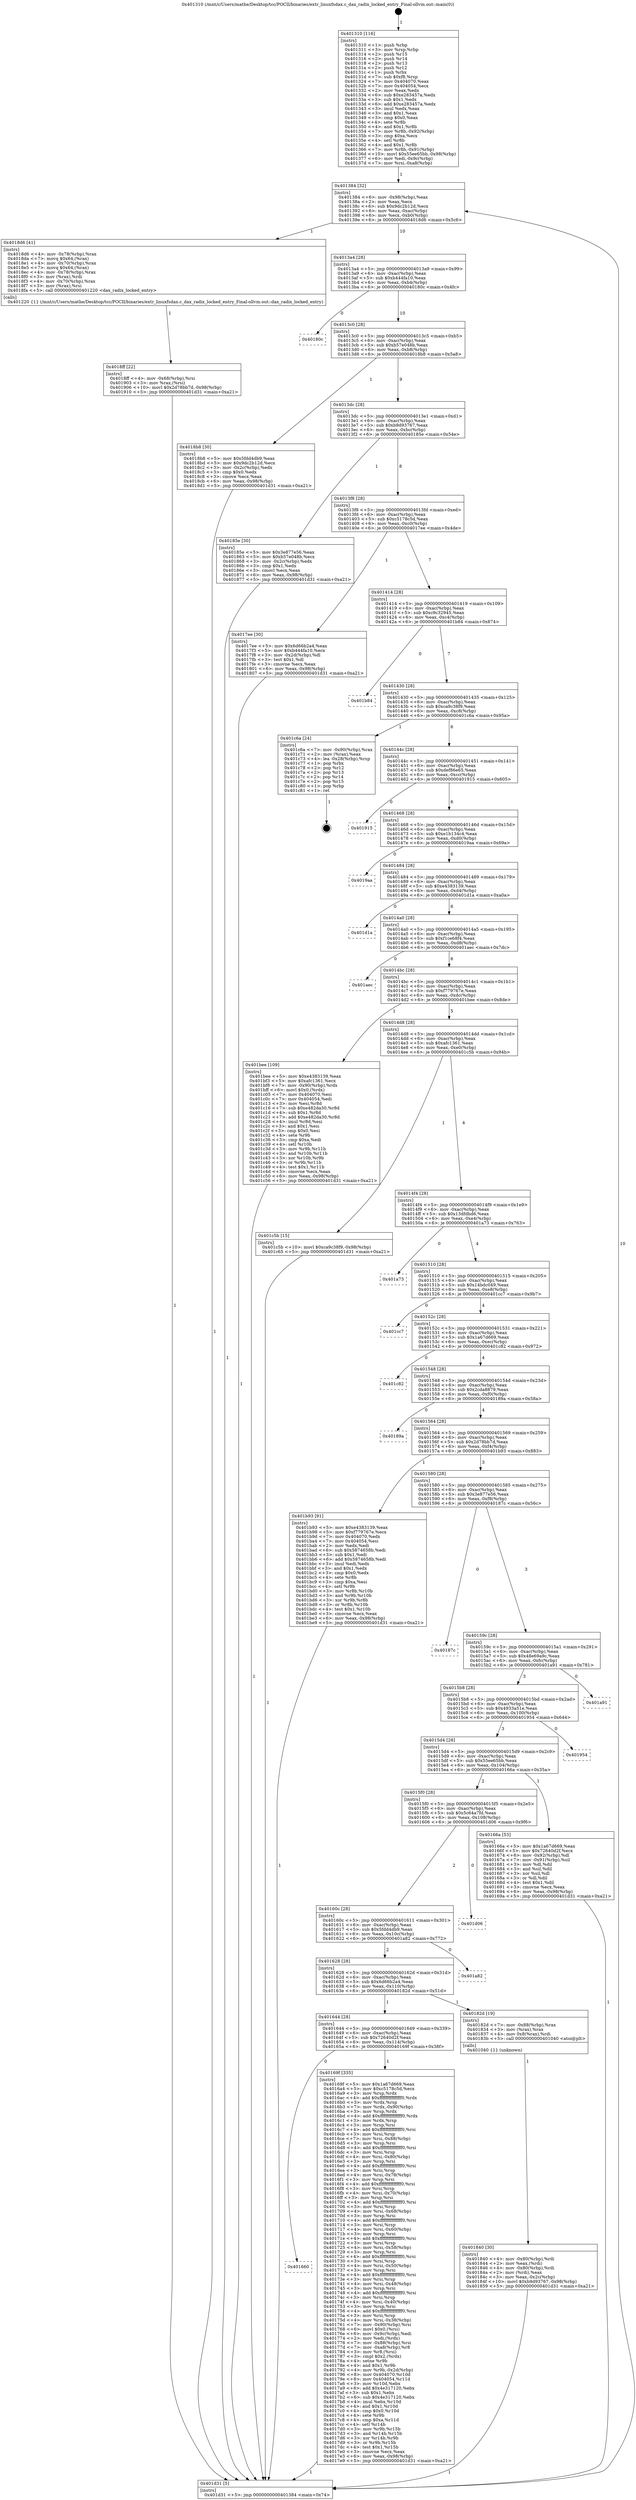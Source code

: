 digraph "0x401310" {
  label = "0x401310 (/mnt/c/Users/mathe/Desktop/tcc/POCII/binaries/extr_linuxfsdax.c_dax_radix_locked_entry_Final-ollvm.out::main(0))"
  labelloc = "t"
  node[shape=record]

  Entry [label="",width=0.3,height=0.3,shape=circle,fillcolor=black,style=filled]
  "0x401384" [label="{
     0x401384 [32]\l
     | [instrs]\l
     &nbsp;&nbsp;0x401384 \<+6\>: mov -0x98(%rbp),%eax\l
     &nbsp;&nbsp;0x40138a \<+2\>: mov %eax,%ecx\l
     &nbsp;&nbsp;0x40138c \<+6\>: sub $0x9dc2b12d,%ecx\l
     &nbsp;&nbsp;0x401392 \<+6\>: mov %eax,-0xac(%rbp)\l
     &nbsp;&nbsp;0x401398 \<+6\>: mov %ecx,-0xb0(%rbp)\l
     &nbsp;&nbsp;0x40139e \<+6\>: je 00000000004018d6 \<main+0x5c6\>\l
  }"]
  "0x4018d6" [label="{
     0x4018d6 [41]\l
     | [instrs]\l
     &nbsp;&nbsp;0x4018d6 \<+4\>: mov -0x78(%rbp),%rax\l
     &nbsp;&nbsp;0x4018da \<+7\>: movq $0x64,(%rax)\l
     &nbsp;&nbsp;0x4018e1 \<+4\>: mov -0x70(%rbp),%rax\l
     &nbsp;&nbsp;0x4018e5 \<+7\>: movq $0x64,(%rax)\l
     &nbsp;&nbsp;0x4018ec \<+4\>: mov -0x78(%rbp),%rax\l
     &nbsp;&nbsp;0x4018f0 \<+3\>: mov (%rax),%rdi\l
     &nbsp;&nbsp;0x4018f3 \<+4\>: mov -0x70(%rbp),%rax\l
     &nbsp;&nbsp;0x4018f7 \<+3\>: mov (%rax),%rsi\l
     &nbsp;&nbsp;0x4018fa \<+5\>: call 0000000000401220 \<dax_radix_locked_entry\>\l
     | [calls]\l
     &nbsp;&nbsp;0x401220 \{1\} (/mnt/c/Users/mathe/Desktop/tcc/POCII/binaries/extr_linuxfsdax.c_dax_radix_locked_entry_Final-ollvm.out::dax_radix_locked_entry)\l
  }"]
  "0x4013a4" [label="{
     0x4013a4 [28]\l
     | [instrs]\l
     &nbsp;&nbsp;0x4013a4 \<+5\>: jmp 00000000004013a9 \<main+0x99\>\l
     &nbsp;&nbsp;0x4013a9 \<+6\>: mov -0xac(%rbp),%eax\l
     &nbsp;&nbsp;0x4013af \<+5\>: sub $0xb444fa10,%eax\l
     &nbsp;&nbsp;0x4013b4 \<+6\>: mov %eax,-0xb4(%rbp)\l
     &nbsp;&nbsp;0x4013ba \<+6\>: je 000000000040180c \<main+0x4fc\>\l
  }"]
  Exit [label="",width=0.3,height=0.3,shape=circle,fillcolor=black,style=filled,peripheries=2]
  "0x40180c" [label="{
     0x40180c\l
  }", style=dashed]
  "0x4013c0" [label="{
     0x4013c0 [28]\l
     | [instrs]\l
     &nbsp;&nbsp;0x4013c0 \<+5\>: jmp 00000000004013c5 \<main+0xb5\>\l
     &nbsp;&nbsp;0x4013c5 \<+6\>: mov -0xac(%rbp),%eax\l
     &nbsp;&nbsp;0x4013cb \<+5\>: sub $0xb57e048b,%eax\l
     &nbsp;&nbsp;0x4013d0 \<+6\>: mov %eax,-0xb8(%rbp)\l
     &nbsp;&nbsp;0x4013d6 \<+6\>: je 00000000004018b8 \<main+0x5a8\>\l
  }"]
  "0x4018ff" [label="{
     0x4018ff [22]\l
     | [instrs]\l
     &nbsp;&nbsp;0x4018ff \<+4\>: mov -0x68(%rbp),%rsi\l
     &nbsp;&nbsp;0x401903 \<+3\>: mov %rax,(%rsi)\l
     &nbsp;&nbsp;0x401906 \<+10\>: movl $0x2d78bb7d,-0x98(%rbp)\l
     &nbsp;&nbsp;0x401910 \<+5\>: jmp 0000000000401d31 \<main+0xa21\>\l
  }"]
  "0x4018b8" [label="{
     0x4018b8 [30]\l
     | [instrs]\l
     &nbsp;&nbsp;0x4018b8 \<+5\>: mov $0x5fdd4db9,%eax\l
     &nbsp;&nbsp;0x4018bd \<+5\>: mov $0x9dc2b12d,%ecx\l
     &nbsp;&nbsp;0x4018c2 \<+3\>: mov -0x2c(%rbp),%edx\l
     &nbsp;&nbsp;0x4018c5 \<+3\>: cmp $0x0,%edx\l
     &nbsp;&nbsp;0x4018c8 \<+3\>: cmove %ecx,%eax\l
     &nbsp;&nbsp;0x4018cb \<+6\>: mov %eax,-0x98(%rbp)\l
     &nbsp;&nbsp;0x4018d1 \<+5\>: jmp 0000000000401d31 \<main+0xa21\>\l
  }"]
  "0x4013dc" [label="{
     0x4013dc [28]\l
     | [instrs]\l
     &nbsp;&nbsp;0x4013dc \<+5\>: jmp 00000000004013e1 \<main+0xd1\>\l
     &nbsp;&nbsp;0x4013e1 \<+6\>: mov -0xac(%rbp),%eax\l
     &nbsp;&nbsp;0x4013e7 \<+5\>: sub $0xb9d93767,%eax\l
     &nbsp;&nbsp;0x4013ec \<+6\>: mov %eax,-0xbc(%rbp)\l
     &nbsp;&nbsp;0x4013f2 \<+6\>: je 000000000040185e \<main+0x54e\>\l
  }"]
  "0x401840" [label="{
     0x401840 [30]\l
     | [instrs]\l
     &nbsp;&nbsp;0x401840 \<+4\>: mov -0x80(%rbp),%rdi\l
     &nbsp;&nbsp;0x401844 \<+2\>: mov %eax,(%rdi)\l
     &nbsp;&nbsp;0x401846 \<+4\>: mov -0x80(%rbp),%rdi\l
     &nbsp;&nbsp;0x40184a \<+2\>: mov (%rdi),%eax\l
     &nbsp;&nbsp;0x40184c \<+3\>: mov %eax,-0x2c(%rbp)\l
     &nbsp;&nbsp;0x40184f \<+10\>: movl $0xb9d93767,-0x98(%rbp)\l
     &nbsp;&nbsp;0x401859 \<+5\>: jmp 0000000000401d31 \<main+0xa21\>\l
  }"]
  "0x40185e" [label="{
     0x40185e [30]\l
     | [instrs]\l
     &nbsp;&nbsp;0x40185e \<+5\>: mov $0x3e877e56,%eax\l
     &nbsp;&nbsp;0x401863 \<+5\>: mov $0xb57e048b,%ecx\l
     &nbsp;&nbsp;0x401868 \<+3\>: mov -0x2c(%rbp),%edx\l
     &nbsp;&nbsp;0x40186b \<+3\>: cmp $0x1,%edx\l
     &nbsp;&nbsp;0x40186e \<+3\>: cmovl %ecx,%eax\l
     &nbsp;&nbsp;0x401871 \<+6\>: mov %eax,-0x98(%rbp)\l
     &nbsp;&nbsp;0x401877 \<+5\>: jmp 0000000000401d31 \<main+0xa21\>\l
  }"]
  "0x4013f8" [label="{
     0x4013f8 [28]\l
     | [instrs]\l
     &nbsp;&nbsp;0x4013f8 \<+5\>: jmp 00000000004013fd \<main+0xed\>\l
     &nbsp;&nbsp;0x4013fd \<+6\>: mov -0xac(%rbp),%eax\l
     &nbsp;&nbsp;0x401403 \<+5\>: sub $0xc5178c5d,%eax\l
     &nbsp;&nbsp;0x401408 \<+6\>: mov %eax,-0xc0(%rbp)\l
     &nbsp;&nbsp;0x40140e \<+6\>: je 00000000004017ee \<main+0x4de\>\l
  }"]
  "0x401660" [label="{
     0x401660\l
  }", style=dashed]
  "0x4017ee" [label="{
     0x4017ee [30]\l
     | [instrs]\l
     &nbsp;&nbsp;0x4017ee \<+5\>: mov $0x6d66b2a4,%eax\l
     &nbsp;&nbsp;0x4017f3 \<+5\>: mov $0xb444fa10,%ecx\l
     &nbsp;&nbsp;0x4017f8 \<+3\>: mov -0x2d(%rbp),%dl\l
     &nbsp;&nbsp;0x4017fb \<+3\>: test $0x1,%dl\l
     &nbsp;&nbsp;0x4017fe \<+3\>: cmovne %ecx,%eax\l
     &nbsp;&nbsp;0x401801 \<+6\>: mov %eax,-0x98(%rbp)\l
     &nbsp;&nbsp;0x401807 \<+5\>: jmp 0000000000401d31 \<main+0xa21\>\l
  }"]
  "0x401414" [label="{
     0x401414 [28]\l
     | [instrs]\l
     &nbsp;&nbsp;0x401414 \<+5\>: jmp 0000000000401419 \<main+0x109\>\l
     &nbsp;&nbsp;0x401419 \<+6\>: mov -0xac(%rbp),%eax\l
     &nbsp;&nbsp;0x40141f \<+5\>: sub $0xc9c32945,%eax\l
     &nbsp;&nbsp;0x401424 \<+6\>: mov %eax,-0xc4(%rbp)\l
     &nbsp;&nbsp;0x40142a \<+6\>: je 0000000000401b84 \<main+0x874\>\l
  }"]
  "0x40169f" [label="{
     0x40169f [335]\l
     | [instrs]\l
     &nbsp;&nbsp;0x40169f \<+5\>: mov $0x1a67d669,%eax\l
     &nbsp;&nbsp;0x4016a4 \<+5\>: mov $0xc5178c5d,%ecx\l
     &nbsp;&nbsp;0x4016a9 \<+3\>: mov %rsp,%rdx\l
     &nbsp;&nbsp;0x4016ac \<+4\>: add $0xfffffffffffffff0,%rdx\l
     &nbsp;&nbsp;0x4016b0 \<+3\>: mov %rdx,%rsp\l
     &nbsp;&nbsp;0x4016b3 \<+7\>: mov %rdx,-0x90(%rbp)\l
     &nbsp;&nbsp;0x4016ba \<+3\>: mov %rsp,%rdx\l
     &nbsp;&nbsp;0x4016bd \<+4\>: add $0xfffffffffffffff0,%rdx\l
     &nbsp;&nbsp;0x4016c1 \<+3\>: mov %rdx,%rsp\l
     &nbsp;&nbsp;0x4016c4 \<+3\>: mov %rsp,%rsi\l
     &nbsp;&nbsp;0x4016c7 \<+4\>: add $0xfffffffffffffff0,%rsi\l
     &nbsp;&nbsp;0x4016cb \<+3\>: mov %rsi,%rsp\l
     &nbsp;&nbsp;0x4016ce \<+7\>: mov %rsi,-0x88(%rbp)\l
     &nbsp;&nbsp;0x4016d5 \<+3\>: mov %rsp,%rsi\l
     &nbsp;&nbsp;0x4016d8 \<+4\>: add $0xfffffffffffffff0,%rsi\l
     &nbsp;&nbsp;0x4016dc \<+3\>: mov %rsi,%rsp\l
     &nbsp;&nbsp;0x4016df \<+4\>: mov %rsi,-0x80(%rbp)\l
     &nbsp;&nbsp;0x4016e3 \<+3\>: mov %rsp,%rsi\l
     &nbsp;&nbsp;0x4016e6 \<+4\>: add $0xfffffffffffffff0,%rsi\l
     &nbsp;&nbsp;0x4016ea \<+3\>: mov %rsi,%rsp\l
     &nbsp;&nbsp;0x4016ed \<+4\>: mov %rsi,-0x78(%rbp)\l
     &nbsp;&nbsp;0x4016f1 \<+3\>: mov %rsp,%rsi\l
     &nbsp;&nbsp;0x4016f4 \<+4\>: add $0xfffffffffffffff0,%rsi\l
     &nbsp;&nbsp;0x4016f8 \<+3\>: mov %rsi,%rsp\l
     &nbsp;&nbsp;0x4016fb \<+4\>: mov %rsi,-0x70(%rbp)\l
     &nbsp;&nbsp;0x4016ff \<+3\>: mov %rsp,%rsi\l
     &nbsp;&nbsp;0x401702 \<+4\>: add $0xfffffffffffffff0,%rsi\l
     &nbsp;&nbsp;0x401706 \<+3\>: mov %rsi,%rsp\l
     &nbsp;&nbsp;0x401709 \<+4\>: mov %rsi,-0x68(%rbp)\l
     &nbsp;&nbsp;0x40170d \<+3\>: mov %rsp,%rsi\l
     &nbsp;&nbsp;0x401710 \<+4\>: add $0xfffffffffffffff0,%rsi\l
     &nbsp;&nbsp;0x401714 \<+3\>: mov %rsi,%rsp\l
     &nbsp;&nbsp;0x401717 \<+4\>: mov %rsi,-0x60(%rbp)\l
     &nbsp;&nbsp;0x40171b \<+3\>: mov %rsp,%rsi\l
     &nbsp;&nbsp;0x40171e \<+4\>: add $0xfffffffffffffff0,%rsi\l
     &nbsp;&nbsp;0x401722 \<+3\>: mov %rsi,%rsp\l
     &nbsp;&nbsp;0x401725 \<+4\>: mov %rsi,-0x58(%rbp)\l
     &nbsp;&nbsp;0x401729 \<+3\>: mov %rsp,%rsi\l
     &nbsp;&nbsp;0x40172c \<+4\>: add $0xfffffffffffffff0,%rsi\l
     &nbsp;&nbsp;0x401730 \<+3\>: mov %rsi,%rsp\l
     &nbsp;&nbsp;0x401733 \<+4\>: mov %rsi,-0x50(%rbp)\l
     &nbsp;&nbsp;0x401737 \<+3\>: mov %rsp,%rsi\l
     &nbsp;&nbsp;0x40173a \<+4\>: add $0xfffffffffffffff0,%rsi\l
     &nbsp;&nbsp;0x40173e \<+3\>: mov %rsi,%rsp\l
     &nbsp;&nbsp;0x401741 \<+4\>: mov %rsi,-0x48(%rbp)\l
     &nbsp;&nbsp;0x401745 \<+3\>: mov %rsp,%rsi\l
     &nbsp;&nbsp;0x401748 \<+4\>: add $0xfffffffffffffff0,%rsi\l
     &nbsp;&nbsp;0x40174c \<+3\>: mov %rsi,%rsp\l
     &nbsp;&nbsp;0x40174f \<+4\>: mov %rsi,-0x40(%rbp)\l
     &nbsp;&nbsp;0x401753 \<+3\>: mov %rsp,%rsi\l
     &nbsp;&nbsp;0x401756 \<+4\>: add $0xfffffffffffffff0,%rsi\l
     &nbsp;&nbsp;0x40175a \<+3\>: mov %rsi,%rsp\l
     &nbsp;&nbsp;0x40175d \<+4\>: mov %rsi,-0x38(%rbp)\l
     &nbsp;&nbsp;0x401761 \<+7\>: mov -0x90(%rbp),%rsi\l
     &nbsp;&nbsp;0x401768 \<+6\>: movl $0x0,(%rsi)\l
     &nbsp;&nbsp;0x40176e \<+6\>: mov -0x9c(%rbp),%edi\l
     &nbsp;&nbsp;0x401774 \<+2\>: mov %edi,(%rdx)\l
     &nbsp;&nbsp;0x401776 \<+7\>: mov -0x88(%rbp),%rsi\l
     &nbsp;&nbsp;0x40177d \<+7\>: mov -0xa8(%rbp),%r8\l
     &nbsp;&nbsp;0x401784 \<+3\>: mov %r8,(%rsi)\l
     &nbsp;&nbsp;0x401787 \<+3\>: cmpl $0x2,(%rdx)\l
     &nbsp;&nbsp;0x40178a \<+4\>: setne %r9b\l
     &nbsp;&nbsp;0x40178e \<+4\>: and $0x1,%r9b\l
     &nbsp;&nbsp;0x401792 \<+4\>: mov %r9b,-0x2d(%rbp)\l
     &nbsp;&nbsp;0x401796 \<+8\>: mov 0x404070,%r10d\l
     &nbsp;&nbsp;0x40179e \<+8\>: mov 0x404054,%r11d\l
     &nbsp;&nbsp;0x4017a6 \<+3\>: mov %r10d,%ebx\l
     &nbsp;&nbsp;0x4017a9 \<+6\>: add $0x4e317120,%ebx\l
     &nbsp;&nbsp;0x4017af \<+3\>: sub $0x1,%ebx\l
     &nbsp;&nbsp;0x4017b2 \<+6\>: sub $0x4e317120,%ebx\l
     &nbsp;&nbsp;0x4017b8 \<+4\>: imul %ebx,%r10d\l
     &nbsp;&nbsp;0x4017bc \<+4\>: and $0x1,%r10d\l
     &nbsp;&nbsp;0x4017c0 \<+4\>: cmp $0x0,%r10d\l
     &nbsp;&nbsp;0x4017c4 \<+4\>: sete %r9b\l
     &nbsp;&nbsp;0x4017c8 \<+4\>: cmp $0xa,%r11d\l
     &nbsp;&nbsp;0x4017cc \<+4\>: setl %r14b\l
     &nbsp;&nbsp;0x4017d0 \<+3\>: mov %r9b,%r15b\l
     &nbsp;&nbsp;0x4017d3 \<+3\>: and %r14b,%r15b\l
     &nbsp;&nbsp;0x4017d6 \<+3\>: xor %r14b,%r9b\l
     &nbsp;&nbsp;0x4017d9 \<+3\>: or %r9b,%r15b\l
     &nbsp;&nbsp;0x4017dc \<+4\>: test $0x1,%r15b\l
     &nbsp;&nbsp;0x4017e0 \<+3\>: cmovne %ecx,%eax\l
     &nbsp;&nbsp;0x4017e3 \<+6\>: mov %eax,-0x98(%rbp)\l
     &nbsp;&nbsp;0x4017e9 \<+5\>: jmp 0000000000401d31 \<main+0xa21\>\l
  }"]
  "0x401b84" [label="{
     0x401b84\l
  }", style=dashed]
  "0x401430" [label="{
     0x401430 [28]\l
     | [instrs]\l
     &nbsp;&nbsp;0x401430 \<+5\>: jmp 0000000000401435 \<main+0x125\>\l
     &nbsp;&nbsp;0x401435 \<+6\>: mov -0xac(%rbp),%eax\l
     &nbsp;&nbsp;0x40143b \<+5\>: sub $0xca9c38f9,%eax\l
     &nbsp;&nbsp;0x401440 \<+6\>: mov %eax,-0xc8(%rbp)\l
     &nbsp;&nbsp;0x401446 \<+6\>: je 0000000000401c6a \<main+0x95a\>\l
  }"]
  "0x401644" [label="{
     0x401644 [28]\l
     | [instrs]\l
     &nbsp;&nbsp;0x401644 \<+5\>: jmp 0000000000401649 \<main+0x339\>\l
     &nbsp;&nbsp;0x401649 \<+6\>: mov -0xac(%rbp),%eax\l
     &nbsp;&nbsp;0x40164f \<+5\>: sub $0x72640d2f,%eax\l
     &nbsp;&nbsp;0x401654 \<+6\>: mov %eax,-0x114(%rbp)\l
     &nbsp;&nbsp;0x40165a \<+6\>: je 000000000040169f \<main+0x38f\>\l
  }"]
  "0x401c6a" [label="{
     0x401c6a [24]\l
     | [instrs]\l
     &nbsp;&nbsp;0x401c6a \<+7\>: mov -0x90(%rbp),%rax\l
     &nbsp;&nbsp;0x401c71 \<+2\>: mov (%rax),%eax\l
     &nbsp;&nbsp;0x401c73 \<+4\>: lea -0x28(%rbp),%rsp\l
     &nbsp;&nbsp;0x401c77 \<+1\>: pop %rbx\l
     &nbsp;&nbsp;0x401c78 \<+2\>: pop %r12\l
     &nbsp;&nbsp;0x401c7a \<+2\>: pop %r13\l
     &nbsp;&nbsp;0x401c7c \<+2\>: pop %r14\l
     &nbsp;&nbsp;0x401c7e \<+2\>: pop %r15\l
     &nbsp;&nbsp;0x401c80 \<+1\>: pop %rbp\l
     &nbsp;&nbsp;0x401c81 \<+1\>: ret\l
  }"]
  "0x40144c" [label="{
     0x40144c [28]\l
     | [instrs]\l
     &nbsp;&nbsp;0x40144c \<+5\>: jmp 0000000000401451 \<main+0x141\>\l
     &nbsp;&nbsp;0x401451 \<+6\>: mov -0xac(%rbp),%eax\l
     &nbsp;&nbsp;0x401457 \<+5\>: sub $0xdef86e65,%eax\l
     &nbsp;&nbsp;0x40145c \<+6\>: mov %eax,-0xcc(%rbp)\l
     &nbsp;&nbsp;0x401462 \<+6\>: je 0000000000401915 \<main+0x605\>\l
  }"]
  "0x40182d" [label="{
     0x40182d [19]\l
     | [instrs]\l
     &nbsp;&nbsp;0x40182d \<+7\>: mov -0x88(%rbp),%rax\l
     &nbsp;&nbsp;0x401834 \<+3\>: mov (%rax),%rax\l
     &nbsp;&nbsp;0x401837 \<+4\>: mov 0x8(%rax),%rdi\l
     &nbsp;&nbsp;0x40183b \<+5\>: call 0000000000401040 \<atoi@plt\>\l
     | [calls]\l
     &nbsp;&nbsp;0x401040 \{1\} (unknown)\l
  }"]
  "0x401915" [label="{
     0x401915\l
  }", style=dashed]
  "0x401468" [label="{
     0x401468 [28]\l
     | [instrs]\l
     &nbsp;&nbsp;0x401468 \<+5\>: jmp 000000000040146d \<main+0x15d\>\l
     &nbsp;&nbsp;0x40146d \<+6\>: mov -0xac(%rbp),%eax\l
     &nbsp;&nbsp;0x401473 \<+5\>: sub $0xe1b134c4,%eax\l
     &nbsp;&nbsp;0x401478 \<+6\>: mov %eax,-0xd0(%rbp)\l
     &nbsp;&nbsp;0x40147e \<+6\>: je 00000000004019aa \<main+0x69a\>\l
  }"]
  "0x401628" [label="{
     0x401628 [28]\l
     | [instrs]\l
     &nbsp;&nbsp;0x401628 \<+5\>: jmp 000000000040162d \<main+0x31d\>\l
     &nbsp;&nbsp;0x40162d \<+6\>: mov -0xac(%rbp),%eax\l
     &nbsp;&nbsp;0x401633 \<+5\>: sub $0x6d66b2a4,%eax\l
     &nbsp;&nbsp;0x401638 \<+6\>: mov %eax,-0x110(%rbp)\l
     &nbsp;&nbsp;0x40163e \<+6\>: je 000000000040182d \<main+0x51d\>\l
  }"]
  "0x4019aa" [label="{
     0x4019aa\l
  }", style=dashed]
  "0x401484" [label="{
     0x401484 [28]\l
     | [instrs]\l
     &nbsp;&nbsp;0x401484 \<+5\>: jmp 0000000000401489 \<main+0x179\>\l
     &nbsp;&nbsp;0x401489 \<+6\>: mov -0xac(%rbp),%eax\l
     &nbsp;&nbsp;0x40148f \<+5\>: sub $0xe4383139,%eax\l
     &nbsp;&nbsp;0x401494 \<+6\>: mov %eax,-0xd4(%rbp)\l
     &nbsp;&nbsp;0x40149a \<+6\>: je 0000000000401d1a \<main+0xa0a\>\l
  }"]
  "0x401a82" [label="{
     0x401a82\l
  }", style=dashed]
  "0x401d1a" [label="{
     0x401d1a\l
  }", style=dashed]
  "0x4014a0" [label="{
     0x4014a0 [28]\l
     | [instrs]\l
     &nbsp;&nbsp;0x4014a0 \<+5\>: jmp 00000000004014a5 \<main+0x195\>\l
     &nbsp;&nbsp;0x4014a5 \<+6\>: mov -0xac(%rbp),%eax\l
     &nbsp;&nbsp;0x4014ab \<+5\>: sub $0xf1ce68f4,%eax\l
     &nbsp;&nbsp;0x4014b0 \<+6\>: mov %eax,-0xd8(%rbp)\l
     &nbsp;&nbsp;0x4014b6 \<+6\>: je 0000000000401aec \<main+0x7dc\>\l
  }"]
  "0x40160c" [label="{
     0x40160c [28]\l
     | [instrs]\l
     &nbsp;&nbsp;0x40160c \<+5\>: jmp 0000000000401611 \<main+0x301\>\l
     &nbsp;&nbsp;0x401611 \<+6\>: mov -0xac(%rbp),%eax\l
     &nbsp;&nbsp;0x401617 \<+5\>: sub $0x5fdd4db9,%eax\l
     &nbsp;&nbsp;0x40161c \<+6\>: mov %eax,-0x10c(%rbp)\l
     &nbsp;&nbsp;0x401622 \<+6\>: je 0000000000401a82 \<main+0x772\>\l
  }"]
  "0x401aec" [label="{
     0x401aec\l
  }", style=dashed]
  "0x4014bc" [label="{
     0x4014bc [28]\l
     | [instrs]\l
     &nbsp;&nbsp;0x4014bc \<+5\>: jmp 00000000004014c1 \<main+0x1b1\>\l
     &nbsp;&nbsp;0x4014c1 \<+6\>: mov -0xac(%rbp),%eax\l
     &nbsp;&nbsp;0x4014c7 \<+5\>: sub $0xf779767e,%eax\l
     &nbsp;&nbsp;0x4014cc \<+6\>: mov %eax,-0xdc(%rbp)\l
     &nbsp;&nbsp;0x4014d2 \<+6\>: je 0000000000401bee \<main+0x8de\>\l
  }"]
  "0x401d06" [label="{
     0x401d06\l
  }", style=dashed]
  "0x401bee" [label="{
     0x401bee [109]\l
     | [instrs]\l
     &nbsp;&nbsp;0x401bee \<+5\>: mov $0xe4383139,%eax\l
     &nbsp;&nbsp;0x401bf3 \<+5\>: mov $0xafc1361,%ecx\l
     &nbsp;&nbsp;0x401bf8 \<+7\>: mov -0x90(%rbp),%rdx\l
     &nbsp;&nbsp;0x401bff \<+6\>: movl $0x0,(%rdx)\l
     &nbsp;&nbsp;0x401c05 \<+7\>: mov 0x404070,%esi\l
     &nbsp;&nbsp;0x401c0c \<+7\>: mov 0x404054,%edi\l
     &nbsp;&nbsp;0x401c13 \<+3\>: mov %esi,%r8d\l
     &nbsp;&nbsp;0x401c16 \<+7\>: sub $0xe482da30,%r8d\l
     &nbsp;&nbsp;0x401c1d \<+4\>: sub $0x1,%r8d\l
     &nbsp;&nbsp;0x401c21 \<+7\>: add $0xe482da30,%r8d\l
     &nbsp;&nbsp;0x401c28 \<+4\>: imul %r8d,%esi\l
     &nbsp;&nbsp;0x401c2c \<+3\>: and $0x1,%esi\l
     &nbsp;&nbsp;0x401c2f \<+3\>: cmp $0x0,%esi\l
     &nbsp;&nbsp;0x401c32 \<+4\>: sete %r9b\l
     &nbsp;&nbsp;0x401c36 \<+3\>: cmp $0xa,%edi\l
     &nbsp;&nbsp;0x401c39 \<+4\>: setl %r10b\l
     &nbsp;&nbsp;0x401c3d \<+3\>: mov %r9b,%r11b\l
     &nbsp;&nbsp;0x401c40 \<+3\>: and %r10b,%r11b\l
     &nbsp;&nbsp;0x401c43 \<+3\>: xor %r10b,%r9b\l
     &nbsp;&nbsp;0x401c46 \<+3\>: or %r9b,%r11b\l
     &nbsp;&nbsp;0x401c49 \<+4\>: test $0x1,%r11b\l
     &nbsp;&nbsp;0x401c4d \<+3\>: cmovne %ecx,%eax\l
     &nbsp;&nbsp;0x401c50 \<+6\>: mov %eax,-0x98(%rbp)\l
     &nbsp;&nbsp;0x401c56 \<+5\>: jmp 0000000000401d31 \<main+0xa21\>\l
  }"]
  "0x4014d8" [label="{
     0x4014d8 [28]\l
     | [instrs]\l
     &nbsp;&nbsp;0x4014d8 \<+5\>: jmp 00000000004014dd \<main+0x1cd\>\l
     &nbsp;&nbsp;0x4014dd \<+6\>: mov -0xac(%rbp),%eax\l
     &nbsp;&nbsp;0x4014e3 \<+5\>: sub $0xafc1361,%eax\l
     &nbsp;&nbsp;0x4014e8 \<+6\>: mov %eax,-0xe0(%rbp)\l
     &nbsp;&nbsp;0x4014ee \<+6\>: je 0000000000401c5b \<main+0x94b\>\l
  }"]
  "0x401310" [label="{
     0x401310 [116]\l
     | [instrs]\l
     &nbsp;&nbsp;0x401310 \<+1\>: push %rbp\l
     &nbsp;&nbsp;0x401311 \<+3\>: mov %rsp,%rbp\l
     &nbsp;&nbsp;0x401314 \<+2\>: push %r15\l
     &nbsp;&nbsp;0x401316 \<+2\>: push %r14\l
     &nbsp;&nbsp;0x401318 \<+2\>: push %r13\l
     &nbsp;&nbsp;0x40131a \<+2\>: push %r12\l
     &nbsp;&nbsp;0x40131c \<+1\>: push %rbx\l
     &nbsp;&nbsp;0x40131d \<+7\>: sub $0xf8,%rsp\l
     &nbsp;&nbsp;0x401324 \<+7\>: mov 0x404070,%eax\l
     &nbsp;&nbsp;0x40132b \<+7\>: mov 0x404054,%ecx\l
     &nbsp;&nbsp;0x401332 \<+2\>: mov %eax,%edx\l
     &nbsp;&nbsp;0x401334 \<+6\>: sub $0xe283457a,%edx\l
     &nbsp;&nbsp;0x40133a \<+3\>: sub $0x1,%edx\l
     &nbsp;&nbsp;0x40133d \<+6\>: add $0xe283457a,%edx\l
     &nbsp;&nbsp;0x401343 \<+3\>: imul %edx,%eax\l
     &nbsp;&nbsp;0x401346 \<+3\>: and $0x1,%eax\l
     &nbsp;&nbsp;0x401349 \<+3\>: cmp $0x0,%eax\l
     &nbsp;&nbsp;0x40134c \<+4\>: sete %r8b\l
     &nbsp;&nbsp;0x401350 \<+4\>: and $0x1,%r8b\l
     &nbsp;&nbsp;0x401354 \<+7\>: mov %r8b,-0x92(%rbp)\l
     &nbsp;&nbsp;0x40135b \<+3\>: cmp $0xa,%ecx\l
     &nbsp;&nbsp;0x40135e \<+4\>: setl %r8b\l
     &nbsp;&nbsp;0x401362 \<+4\>: and $0x1,%r8b\l
     &nbsp;&nbsp;0x401366 \<+7\>: mov %r8b,-0x91(%rbp)\l
     &nbsp;&nbsp;0x40136d \<+10\>: movl $0x55ee65bb,-0x98(%rbp)\l
     &nbsp;&nbsp;0x401377 \<+6\>: mov %edi,-0x9c(%rbp)\l
     &nbsp;&nbsp;0x40137d \<+7\>: mov %rsi,-0xa8(%rbp)\l
  }"]
  "0x401c5b" [label="{
     0x401c5b [15]\l
     | [instrs]\l
     &nbsp;&nbsp;0x401c5b \<+10\>: movl $0xca9c38f9,-0x98(%rbp)\l
     &nbsp;&nbsp;0x401c65 \<+5\>: jmp 0000000000401d31 \<main+0xa21\>\l
  }"]
  "0x4014f4" [label="{
     0x4014f4 [28]\l
     | [instrs]\l
     &nbsp;&nbsp;0x4014f4 \<+5\>: jmp 00000000004014f9 \<main+0x1e9\>\l
     &nbsp;&nbsp;0x4014f9 \<+6\>: mov -0xac(%rbp),%eax\l
     &nbsp;&nbsp;0x4014ff \<+5\>: sub $0x13dfdbd6,%eax\l
     &nbsp;&nbsp;0x401504 \<+6\>: mov %eax,-0xe4(%rbp)\l
     &nbsp;&nbsp;0x40150a \<+6\>: je 0000000000401a73 \<main+0x763\>\l
  }"]
  "0x401d31" [label="{
     0x401d31 [5]\l
     | [instrs]\l
     &nbsp;&nbsp;0x401d31 \<+5\>: jmp 0000000000401384 \<main+0x74\>\l
  }"]
  "0x401a73" [label="{
     0x401a73\l
  }", style=dashed]
  "0x401510" [label="{
     0x401510 [28]\l
     | [instrs]\l
     &nbsp;&nbsp;0x401510 \<+5\>: jmp 0000000000401515 \<main+0x205\>\l
     &nbsp;&nbsp;0x401515 \<+6\>: mov -0xac(%rbp),%eax\l
     &nbsp;&nbsp;0x40151b \<+5\>: sub $0x14bdc049,%eax\l
     &nbsp;&nbsp;0x401520 \<+6\>: mov %eax,-0xe8(%rbp)\l
     &nbsp;&nbsp;0x401526 \<+6\>: je 0000000000401cc7 \<main+0x9b7\>\l
  }"]
  "0x4015f0" [label="{
     0x4015f0 [28]\l
     | [instrs]\l
     &nbsp;&nbsp;0x4015f0 \<+5\>: jmp 00000000004015f5 \<main+0x2e5\>\l
     &nbsp;&nbsp;0x4015f5 \<+6\>: mov -0xac(%rbp),%eax\l
     &nbsp;&nbsp;0x4015fb \<+5\>: sub $0x5c64a7fd,%eax\l
     &nbsp;&nbsp;0x401600 \<+6\>: mov %eax,-0x108(%rbp)\l
     &nbsp;&nbsp;0x401606 \<+6\>: je 0000000000401d06 \<main+0x9f6\>\l
  }"]
  "0x401cc7" [label="{
     0x401cc7\l
  }", style=dashed]
  "0x40152c" [label="{
     0x40152c [28]\l
     | [instrs]\l
     &nbsp;&nbsp;0x40152c \<+5\>: jmp 0000000000401531 \<main+0x221\>\l
     &nbsp;&nbsp;0x401531 \<+6\>: mov -0xac(%rbp),%eax\l
     &nbsp;&nbsp;0x401537 \<+5\>: sub $0x1a67d669,%eax\l
     &nbsp;&nbsp;0x40153c \<+6\>: mov %eax,-0xec(%rbp)\l
     &nbsp;&nbsp;0x401542 \<+6\>: je 0000000000401c82 \<main+0x972\>\l
  }"]
  "0x40166a" [label="{
     0x40166a [53]\l
     | [instrs]\l
     &nbsp;&nbsp;0x40166a \<+5\>: mov $0x1a67d669,%eax\l
     &nbsp;&nbsp;0x40166f \<+5\>: mov $0x72640d2f,%ecx\l
     &nbsp;&nbsp;0x401674 \<+6\>: mov -0x92(%rbp),%dl\l
     &nbsp;&nbsp;0x40167a \<+7\>: mov -0x91(%rbp),%sil\l
     &nbsp;&nbsp;0x401681 \<+3\>: mov %dl,%dil\l
     &nbsp;&nbsp;0x401684 \<+3\>: and %sil,%dil\l
     &nbsp;&nbsp;0x401687 \<+3\>: xor %sil,%dl\l
     &nbsp;&nbsp;0x40168a \<+3\>: or %dl,%dil\l
     &nbsp;&nbsp;0x40168d \<+4\>: test $0x1,%dil\l
     &nbsp;&nbsp;0x401691 \<+3\>: cmovne %ecx,%eax\l
     &nbsp;&nbsp;0x401694 \<+6\>: mov %eax,-0x98(%rbp)\l
     &nbsp;&nbsp;0x40169a \<+5\>: jmp 0000000000401d31 \<main+0xa21\>\l
  }"]
  "0x401c82" [label="{
     0x401c82\l
  }", style=dashed]
  "0x401548" [label="{
     0x401548 [28]\l
     | [instrs]\l
     &nbsp;&nbsp;0x401548 \<+5\>: jmp 000000000040154d \<main+0x23d\>\l
     &nbsp;&nbsp;0x40154d \<+6\>: mov -0xac(%rbp),%eax\l
     &nbsp;&nbsp;0x401553 \<+5\>: sub $0x2cda8879,%eax\l
     &nbsp;&nbsp;0x401558 \<+6\>: mov %eax,-0xf0(%rbp)\l
     &nbsp;&nbsp;0x40155e \<+6\>: je 000000000040189a \<main+0x58a\>\l
  }"]
  "0x4015d4" [label="{
     0x4015d4 [28]\l
     | [instrs]\l
     &nbsp;&nbsp;0x4015d4 \<+5\>: jmp 00000000004015d9 \<main+0x2c9\>\l
     &nbsp;&nbsp;0x4015d9 \<+6\>: mov -0xac(%rbp),%eax\l
     &nbsp;&nbsp;0x4015df \<+5\>: sub $0x55ee65bb,%eax\l
     &nbsp;&nbsp;0x4015e4 \<+6\>: mov %eax,-0x104(%rbp)\l
     &nbsp;&nbsp;0x4015ea \<+6\>: je 000000000040166a \<main+0x35a\>\l
  }"]
  "0x40189a" [label="{
     0x40189a\l
  }", style=dashed]
  "0x401564" [label="{
     0x401564 [28]\l
     | [instrs]\l
     &nbsp;&nbsp;0x401564 \<+5\>: jmp 0000000000401569 \<main+0x259\>\l
     &nbsp;&nbsp;0x401569 \<+6\>: mov -0xac(%rbp),%eax\l
     &nbsp;&nbsp;0x40156f \<+5\>: sub $0x2d78bb7d,%eax\l
     &nbsp;&nbsp;0x401574 \<+6\>: mov %eax,-0xf4(%rbp)\l
     &nbsp;&nbsp;0x40157a \<+6\>: je 0000000000401b93 \<main+0x883\>\l
  }"]
  "0x401954" [label="{
     0x401954\l
  }", style=dashed]
  "0x401b93" [label="{
     0x401b93 [91]\l
     | [instrs]\l
     &nbsp;&nbsp;0x401b93 \<+5\>: mov $0xe4383139,%eax\l
     &nbsp;&nbsp;0x401b98 \<+5\>: mov $0xf779767e,%ecx\l
     &nbsp;&nbsp;0x401b9d \<+7\>: mov 0x404070,%edx\l
     &nbsp;&nbsp;0x401ba4 \<+7\>: mov 0x404054,%esi\l
     &nbsp;&nbsp;0x401bab \<+2\>: mov %edx,%edi\l
     &nbsp;&nbsp;0x401bad \<+6\>: sub $0x5874658b,%edi\l
     &nbsp;&nbsp;0x401bb3 \<+3\>: sub $0x1,%edi\l
     &nbsp;&nbsp;0x401bb6 \<+6\>: add $0x5874658b,%edi\l
     &nbsp;&nbsp;0x401bbc \<+3\>: imul %edi,%edx\l
     &nbsp;&nbsp;0x401bbf \<+3\>: and $0x1,%edx\l
     &nbsp;&nbsp;0x401bc2 \<+3\>: cmp $0x0,%edx\l
     &nbsp;&nbsp;0x401bc5 \<+4\>: sete %r8b\l
     &nbsp;&nbsp;0x401bc9 \<+3\>: cmp $0xa,%esi\l
     &nbsp;&nbsp;0x401bcc \<+4\>: setl %r9b\l
     &nbsp;&nbsp;0x401bd0 \<+3\>: mov %r8b,%r10b\l
     &nbsp;&nbsp;0x401bd3 \<+3\>: and %r9b,%r10b\l
     &nbsp;&nbsp;0x401bd6 \<+3\>: xor %r9b,%r8b\l
     &nbsp;&nbsp;0x401bd9 \<+3\>: or %r8b,%r10b\l
     &nbsp;&nbsp;0x401bdc \<+4\>: test $0x1,%r10b\l
     &nbsp;&nbsp;0x401be0 \<+3\>: cmovne %ecx,%eax\l
     &nbsp;&nbsp;0x401be3 \<+6\>: mov %eax,-0x98(%rbp)\l
     &nbsp;&nbsp;0x401be9 \<+5\>: jmp 0000000000401d31 \<main+0xa21\>\l
  }"]
  "0x401580" [label="{
     0x401580 [28]\l
     | [instrs]\l
     &nbsp;&nbsp;0x401580 \<+5\>: jmp 0000000000401585 \<main+0x275\>\l
     &nbsp;&nbsp;0x401585 \<+6\>: mov -0xac(%rbp),%eax\l
     &nbsp;&nbsp;0x40158b \<+5\>: sub $0x3e877e56,%eax\l
     &nbsp;&nbsp;0x401590 \<+6\>: mov %eax,-0xf8(%rbp)\l
     &nbsp;&nbsp;0x401596 \<+6\>: je 000000000040187c \<main+0x56c\>\l
  }"]
  "0x4015b8" [label="{
     0x4015b8 [28]\l
     | [instrs]\l
     &nbsp;&nbsp;0x4015b8 \<+5\>: jmp 00000000004015bd \<main+0x2ad\>\l
     &nbsp;&nbsp;0x4015bd \<+6\>: mov -0xac(%rbp),%eax\l
     &nbsp;&nbsp;0x4015c3 \<+5\>: sub $0x4933a51e,%eax\l
     &nbsp;&nbsp;0x4015c8 \<+6\>: mov %eax,-0x100(%rbp)\l
     &nbsp;&nbsp;0x4015ce \<+6\>: je 0000000000401954 \<main+0x644\>\l
  }"]
  "0x40187c" [label="{
     0x40187c\l
  }", style=dashed]
  "0x40159c" [label="{
     0x40159c [28]\l
     | [instrs]\l
     &nbsp;&nbsp;0x40159c \<+5\>: jmp 00000000004015a1 \<main+0x291\>\l
     &nbsp;&nbsp;0x4015a1 \<+6\>: mov -0xac(%rbp),%eax\l
     &nbsp;&nbsp;0x4015a7 \<+5\>: sub $0x48e69a9c,%eax\l
     &nbsp;&nbsp;0x4015ac \<+6\>: mov %eax,-0xfc(%rbp)\l
     &nbsp;&nbsp;0x4015b2 \<+6\>: je 0000000000401a91 \<main+0x781\>\l
  }"]
  "0x401a91" [label="{
     0x401a91\l
  }", style=dashed]
  Entry -> "0x401310" [label=" 1"]
  "0x401384" -> "0x4018d6" [label=" 1"]
  "0x401384" -> "0x4013a4" [label=" 10"]
  "0x401c6a" -> Exit [label=" 1"]
  "0x4013a4" -> "0x40180c" [label=" 0"]
  "0x4013a4" -> "0x4013c0" [label=" 10"]
  "0x401c5b" -> "0x401d31" [label=" 1"]
  "0x4013c0" -> "0x4018b8" [label=" 1"]
  "0x4013c0" -> "0x4013dc" [label=" 9"]
  "0x401bee" -> "0x401d31" [label=" 1"]
  "0x4013dc" -> "0x40185e" [label=" 1"]
  "0x4013dc" -> "0x4013f8" [label=" 8"]
  "0x401b93" -> "0x401d31" [label=" 1"]
  "0x4013f8" -> "0x4017ee" [label=" 1"]
  "0x4013f8" -> "0x401414" [label=" 7"]
  "0x4018d6" -> "0x4018ff" [label=" 1"]
  "0x401414" -> "0x401b84" [label=" 0"]
  "0x401414" -> "0x401430" [label=" 7"]
  "0x4018b8" -> "0x401d31" [label=" 1"]
  "0x401430" -> "0x401c6a" [label=" 1"]
  "0x401430" -> "0x40144c" [label=" 6"]
  "0x401840" -> "0x401d31" [label=" 1"]
  "0x40144c" -> "0x401915" [label=" 0"]
  "0x40144c" -> "0x401468" [label=" 6"]
  "0x40182d" -> "0x401840" [label=" 1"]
  "0x401468" -> "0x4019aa" [label=" 0"]
  "0x401468" -> "0x401484" [label=" 6"]
  "0x40169f" -> "0x401d31" [label=" 1"]
  "0x401484" -> "0x401d1a" [label=" 0"]
  "0x401484" -> "0x4014a0" [label=" 6"]
  "0x4018ff" -> "0x401d31" [label=" 1"]
  "0x4014a0" -> "0x401aec" [label=" 0"]
  "0x4014a0" -> "0x4014bc" [label=" 6"]
  "0x401644" -> "0x40169f" [label=" 1"]
  "0x4014bc" -> "0x401bee" [label=" 1"]
  "0x4014bc" -> "0x4014d8" [label=" 5"]
  "0x40185e" -> "0x401d31" [label=" 1"]
  "0x4014d8" -> "0x401c5b" [label=" 1"]
  "0x4014d8" -> "0x4014f4" [label=" 4"]
  "0x401628" -> "0x40182d" [label=" 1"]
  "0x4014f4" -> "0x401a73" [label=" 0"]
  "0x4014f4" -> "0x401510" [label=" 4"]
  "0x4017ee" -> "0x401d31" [label=" 1"]
  "0x401510" -> "0x401cc7" [label=" 0"]
  "0x401510" -> "0x40152c" [label=" 4"]
  "0x40160c" -> "0x401628" [label=" 2"]
  "0x40152c" -> "0x401c82" [label=" 0"]
  "0x40152c" -> "0x401548" [label=" 4"]
  "0x40160c" -> "0x401a82" [label=" 0"]
  "0x401548" -> "0x40189a" [label=" 0"]
  "0x401548" -> "0x401564" [label=" 4"]
  "0x4015f0" -> "0x40160c" [label=" 2"]
  "0x401564" -> "0x401b93" [label=" 1"]
  "0x401564" -> "0x401580" [label=" 3"]
  "0x4015f0" -> "0x401d06" [label=" 0"]
  "0x401580" -> "0x40187c" [label=" 0"]
  "0x401580" -> "0x40159c" [label=" 3"]
  "0x401d31" -> "0x401384" [label=" 10"]
  "0x40159c" -> "0x401a91" [label=" 0"]
  "0x40159c" -> "0x4015b8" [label=" 3"]
  "0x401628" -> "0x401644" [label=" 1"]
  "0x4015b8" -> "0x401954" [label=" 0"]
  "0x4015b8" -> "0x4015d4" [label=" 3"]
  "0x401644" -> "0x401660" [label=" 0"]
  "0x4015d4" -> "0x40166a" [label=" 1"]
  "0x4015d4" -> "0x4015f0" [label=" 2"]
  "0x40166a" -> "0x401d31" [label=" 1"]
  "0x401310" -> "0x401384" [label=" 1"]
}

